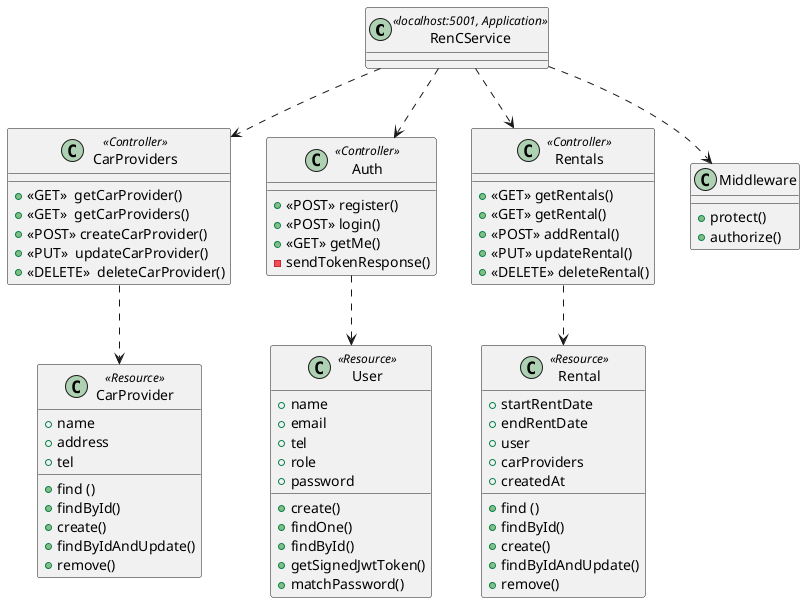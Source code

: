 @startuml class

class RenCService << localhost:5001, Application >> {
}

class CarProviders << Controller >> {
    {method} + <<GET>>  getCarProvider()
    {method} + <<GET>>  getCarProviders()
    {method} + <<POST>> createCarProvider()
    {method} + <<PUT>>  updateCarProvider()
    {method} + <<DELETE>>  deleteCarProvider()
}

class CarProvider << Resource >> {
    {field} + name
    {field} + address
    {field} + tel

    {method} + find ()
    {method} + findById()
    {method} + create()
    {method} + findByIdAndUpdate()
    {method} + remove()
}


class Auth << Controller >> {
    {method} + <<POST>> register()
    {method} + <<POST>> login()
    {method} + <<GET>> getMe()
    {method} - sendTokenResponse()
}

class User << Resource >> {
    {field} + name
    {field} + email
    {field} + tel
    {field} + role
    {field} + password

    {method} + create()
    {method} + findOne()
    {method} + findById()
    {method} + getSignedJwtToken()
    {method} + matchPassword()
}

class Rentals << Controller >> {
    {method} + <<GET>> getRentals()
    {method} + <<GET>> getRental()
    {method} + <<POST>> addRental()
    {method} + <<PUT>> updateRental()
    {method} + <<DELETE>> deleteRental()
}

class Rental << Resource >> {
    {field} + startRentDate
    {field} + endRentDate
    {field} + user
    {field} + carProviders
    {field} + createdAt

    {method} + find ()
    {method} + findById()
    {method} + create()
    {method} + findByIdAndUpdate()
    {method} + remove()
}

class Middleware {
    {method} + protect()
    {method} + authorize()
}

RenCService ..> CarProviders
CarProviders ..> CarProvider

RenCService ..> Auth
Auth ..> User

RenCService ..> Rentals
Rentals ..> Rental

RenCService ..> Middleware

@enduml
